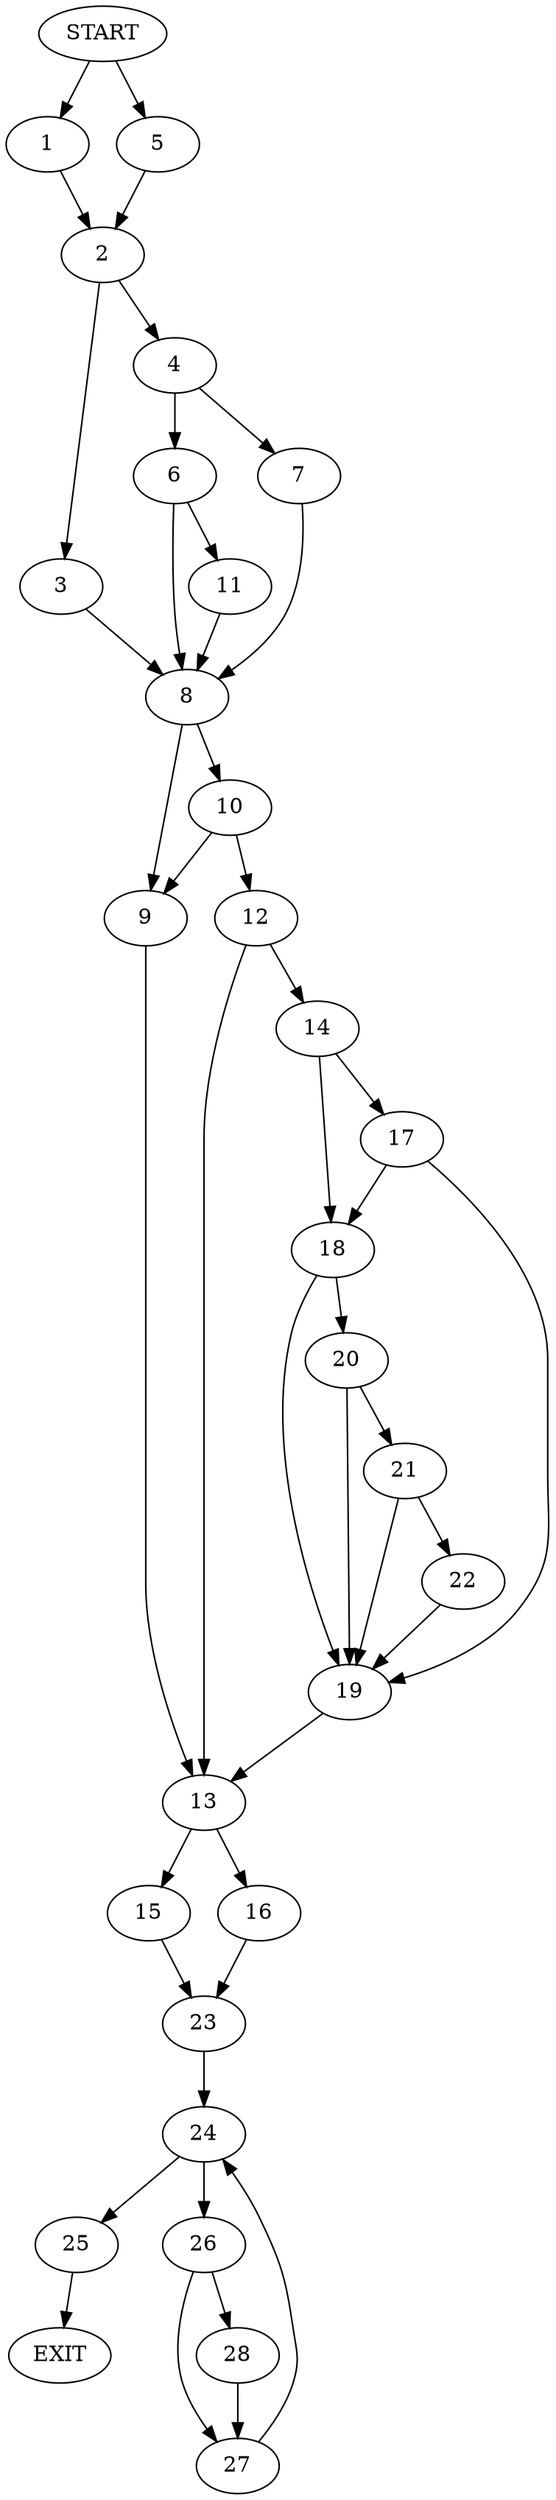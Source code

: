 digraph {
0 [label="START"]
29 [label="EXIT"]
0 -> 1
1 -> 2
2 -> 3
2 -> 4
0 -> 5
5 -> 2
4 -> 6
4 -> 7
3 -> 8
8 -> 9
8 -> 10
7 -> 8
6 -> 8
6 -> 11
11 -> 8
10 -> 9
10 -> 12
9 -> 13
12 -> 14
12 -> 13
13 -> 15
13 -> 16
14 -> 17
14 -> 18
17 -> 19
17 -> 18
18 -> 20
18 -> 19
19 -> 13
20 -> 21
20 -> 19
21 -> 22
21 -> 19
22 -> 19
16 -> 23
15 -> 23
23 -> 24
24 -> 25
24 -> 26
26 -> 27
26 -> 28
25 -> 29
28 -> 27
27 -> 24
}
